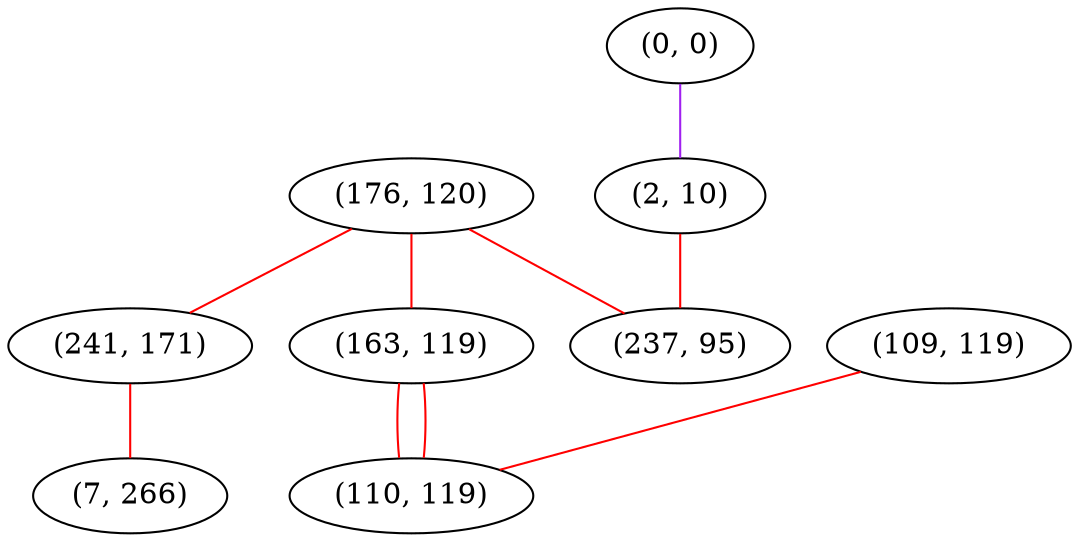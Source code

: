 graph "" {
"(176, 120)";
"(163, 119)";
"(241, 171)";
"(0, 0)";
"(2, 10)";
"(109, 119)";
"(7, 266)";
"(237, 95)";
"(110, 119)";
"(176, 120)" -- "(163, 119)"  [color=red, key=0, weight=1];
"(176, 120)" -- "(237, 95)"  [color=red, key=0, weight=1];
"(176, 120)" -- "(241, 171)"  [color=red, key=0, weight=1];
"(163, 119)" -- "(110, 119)"  [color=red, key=0, weight=1];
"(163, 119)" -- "(110, 119)"  [color=red, key=1, weight=1];
"(241, 171)" -- "(7, 266)"  [color=red, key=0, weight=1];
"(0, 0)" -- "(2, 10)"  [color=purple, key=0, weight=4];
"(2, 10)" -- "(237, 95)"  [color=red, key=0, weight=1];
"(109, 119)" -- "(110, 119)"  [color=red, key=0, weight=1];
}
